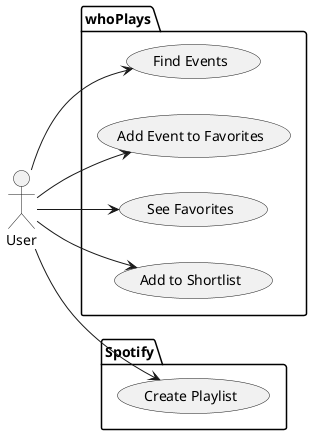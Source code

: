 @startuml

left to right direction


actor "User" as user

package "whoPlays" {
usecase "Find Events" as UC0
usecase "Add Event to Favorites" as UC1
usecase "See Favorites" as UC2
usecase "Add to Shortlist" as UC3
}

package "Spotify" {
  usecase "Create Playlist" as UC4
}

user --> UC0
user --> UC1
user --> UC2
user --> UC3
user --> UC4

@enduml
